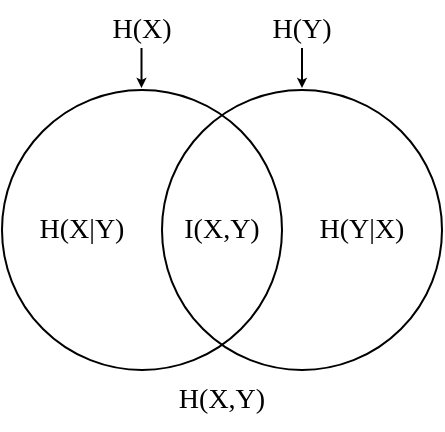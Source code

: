 <mxfile version="15.8.9" type="github">
  <diagram id="7g9A9BgDdWMdeKxBjJu2" name="Page-1">
    <mxGraphModel dx="1038" dy="579" grid="0" gridSize="10" guides="1" tooltips="1" connect="1" arrows="1" fold="1" page="0" pageScale="1" pageWidth="827" pageHeight="1169" math="0" shadow="0">
      <root>
        <mxCell id="0" />
        <mxCell id="1" parent="0" />
        <mxCell id="CO4AnY2mDWHyrc1pkmms-1" value="" style="ellipse;whiteSpace=wrap;html=1;aspect=fixed;fillColor=none;" vertex="1" parent="1">
          <mxGeometry x="120" y="210" width="140" height="140" as="geometry" />
        </mxCell>
        <mxCell id="CO4AnY2mDWHyrc1pkmms-3" value="" style="ellipse;whiteSpace=wrap;html=1;aspect=fixed;fillColor=none;" vertex="1" parent="1">
          <mxGeometry x="200" y="210" width="140" height="140" as="geometry" />
        </mxCell>
        <mxCell id="CO4AnY2mDWHyrc1pkmms-4" value="&lt;font face=&quot;Times New Roman&quot; style=&quot;font-size: 14px&quot;&gt;H(X|Y)&lt;/font&gt;" style="text;html=1;strokeColor=none;fillColor=none;align=center;verticalAlign=middle;whiteSpace=wrap;rounded=0;" vertex="1" parent="1">
          <mxGeometry x="130" y="265" width="60" height="30" as="geometry" />
        </mxCell>
        <mxCell id="CO4AnY2mDWHyrc1pkmms-5" value="&lt;font face=&quot;Times New Roman&quot; style=&quot;font-size: 14px&quot;&gt;I(X,Y)&lt;/font&gt;" style="text;html=1;strokeColor=none;fillColor=none;align=center;verticalAlign=middle;whiteSpace=wrap;rounded=0;" vertex="1" parent="1">
          <mxGeometry x="200" y="265" width="60" height="30" as="geometry" />
        </mxCell>
        <mxCell id="CO4AnY2mDWHyrc1pkmms-7" value="&lt;font face=&quot;Times New Roman&quot; style=&quot;font-size: 14px&quot;&gt;H(X)&lt;/font&gt;" style="text;html=1;strokeColor=none;fillColor=none;align=center;verticalAlign=middle;whiteSpace=wrap;rounded=0;" vertex="1" parent="1">
          <mxGeometry x="160" y="165" width="60" height="30" as="geometry" />
        </mxCell>
        <mxCell id="CO4AnY2mDWHyrc1pkmms-6" value="&lt;font face=&quot;Times New Roman&quot; style=&quot;font-size: 14px&quot;&gt;H(Y|X)&lt;/font&gt;" style="text;html=1;strokeColor=none;fillColor=none;align=center;verticalAlign=middle;whiteSpace=wrap;rounded=0;" vertex="1" parent="1">
          <mxGeometry x="270" y="265" width="60" height="30" as="geometry" />
        </mxCell>
        <mxCell id="CO4AnY2mDWHyrc1pkmms-8" value="&lt;font face=&quot;Times New Roman&quot; style=&quot;font-size: 14px&quot;&gt;H(Y)&lt;/font&gt;" style="text;html=1;strokeColor=none;fillColor=none;align=center;verticalAlign=middle;whiteSpace=wrap;rounded=0;" vertex="1" parent="1">
          <mxGeometry x="240" y="165" width="60" height="30" as="geometry" />
        </mxCell>
        <mxCell id="CO4AnY2mDWHyrc1pkmms-9" value="&lt;font face=&quot;Times New Roman&quot; style=&quot;font-size: 14px&quot;&gt;H(X,Y)&lt;/font&gt;" style="text;html=1;strokeColor=none;fillColor=none;align=center;verticalAlign=middle;whiteSpace=wrap;rounded=0;" vertex="1" parent="1">
          <mxGeometry x="200" y="350" width="60" height="30" as="geometry" />
        </mxCell>
        <mxCell id="CO4AnY2mDWHyrc1pkmms-11" value="" style="endArrow=classic;html=1;rounded=0;fontFamily=Times New Roman;fontSize=14;endSize=2;startSize=2;jumpSize=0;" edge="1" parent="1">
          <mxGeometry width="50" height="50" relative="1" as="geometry">
            <mxPoint x="189.75" y="189" as="sourcePoint" />
            <mxPoint x="189.75" y="209" as="targetPoint" />
            <Array as="points">
              <mxPoint x="189.75" y="209" />
            </Array>
          </mxGeometry>
        </mxCell>
        <mxCell id="CO4AnY2mDWHyrc1pkmms-12" value="" style="endArrow=classic;html=1;rounded=0;fontFamily=Times New Roman;fontSize=14;endSize=2;startSize=2;jumpSize=0;" edge="1" parent="1">
          <mxGeometry width="50" height="50" relative="1" as="geometry">
            <mxPoint x="270" y="189" as="sourcePoint" />
            <mxPoint x="270" y="209" as="targetPoint" />
            <Array as="points">
              <mxPoint x="270" y="209" />
            </Array>
          </mxGeometry>
        </mxCell>
      </root>
    </mxGraphModel>
  </diagram>
</mxfile>
